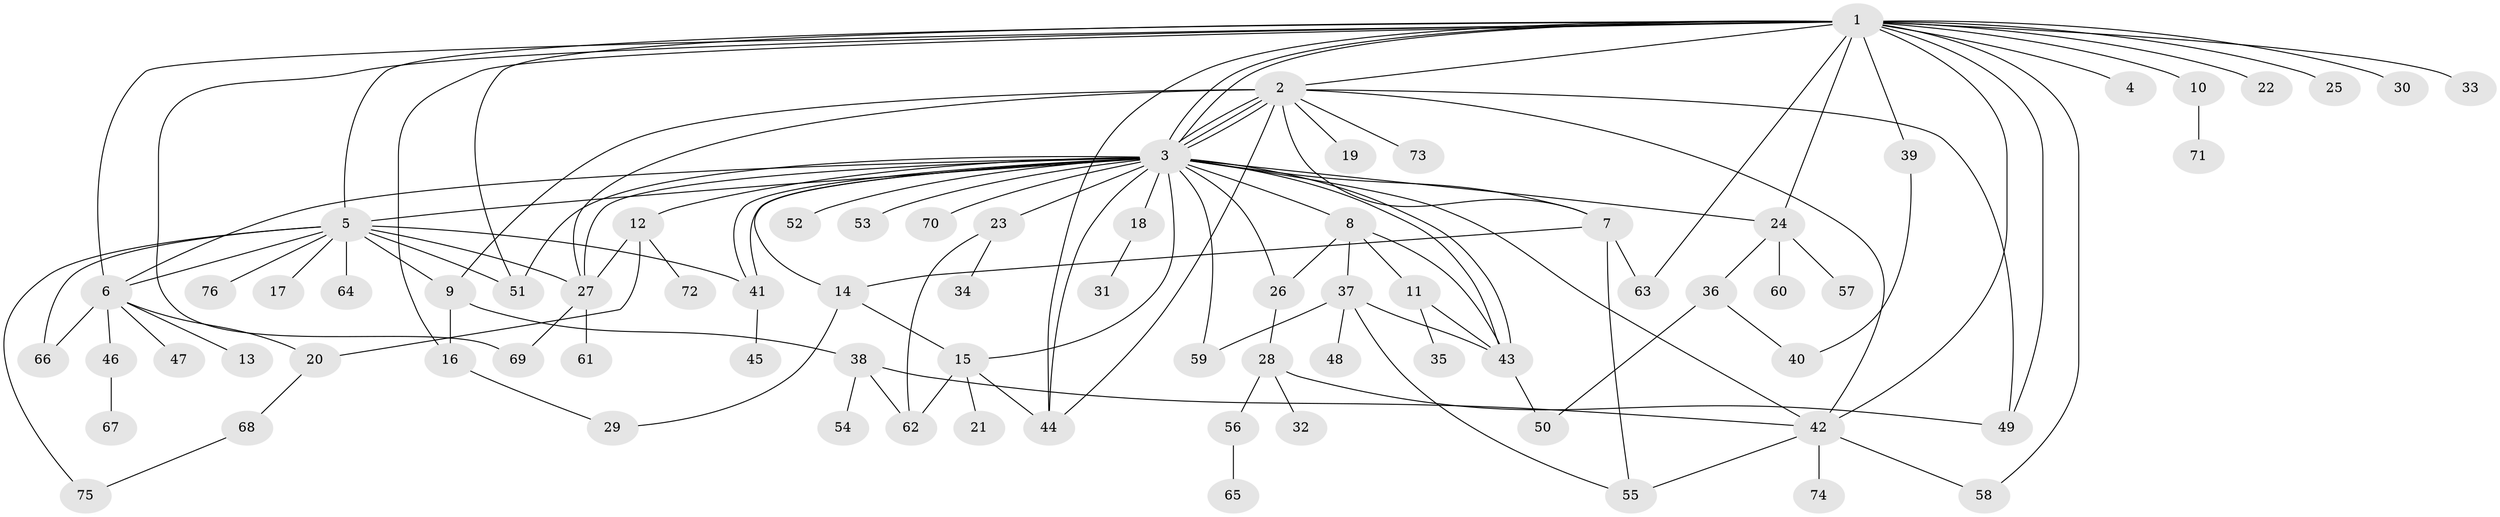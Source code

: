// Generated by graph-tools (version 1.1) at 2025/14/03/09/25 04:14:35]
// undirected, 76 vertices, 122 edges
graph export_dot {
graph [start="1"]
  node [color=gray90,style=filled];
  1;
  2;
  3;
  4;
  5;
  6;
  7;
  8;
  9;
  10;
  11;
  12;
  13;
  14;
  15;
  16;
  17;
  18;
  19;
  20;
  21;
  22;
  23;
  24;
  25;
  26;
  27;
  28;
  29;
  30;
  31;
  32;
  33;
  34;
  35;
  36;
  37;
  38;
  39;
  40;
  41;
  42;
  43;
  44;
  45;
  46;
  47;
  48;
  49;
  50;
  51;
  52;
  53;
  54;
  55;
  56;
  57;
  58;
  59;
  60;
  61;
  62;
  63;
  64;
  65;
  66;
  67;
  68;
  69;
  70;
  71;
  72;
  73;
  74;
  75;
  76;
  1 -- 2;
  1 -- 3;
  1 -- 3;
  1 -- 4;
  1 -- 5;
  1 -- 6;
  1 -- 10;
  1 -- 16;
  1 -- 22;
  1 -- 24;
  1 -- 25;
  1 -- 30;
  1 -- 33;
  1 -- 39;
  1 -- 42;
  1 -- 44;
  1 -- 49;
  1 -- 51;
  1 -- 58;
  1 -- 63;
  1 -- 69;
  2 -- 3;
  2 -- 3;
  2 -- 3;
  2 -- 7;
  2 -- 9;
  2 -- 19;
  2 -- 27;
  2 -- 42;
  2 -- 44;
  2 -- 49;
  2 -- 73;
  3 -- 5;
  3 -- 6;
  3 -- 7;
  3 -- 8;
  3 -- 12;
  3 -- 14;
  3 -- 15;
  3 -- 18;
  3 -- 23;
  3 -- 24;
  3 -- 26;
  3 -- 27;
  3 -- 41;
  3 -- 41;
  3 -- 42;
  3 -- 43;
  3 -- 43;
  3 -- 44;
  3 -- 51;
  3 -- 52;
  3 -- 53;
  3 -- 59;
  3 -- 70;
  5 -- 6;
  5 -- 9;
  5 -- 17;
  5 -- 27;
  5 -- 41;
  5 -- 51;
  5 -- 64;
  5 -- 66;
  5 -- 75;
  5 -- 76;
  6 -- 13;
  6 -- 20;
  6 -- 46;
  6 -- 47;
  6 -- 66;
  7 -- 14;
  7 -- 55;
  7 -- 63;
  8 -- 11;
  8 -- 26;
  8 -- 37;
  8 -- 43;
  9 -- 16;
  9 -- 38;
  10 -- 71;
  11 -- 35;
  11 -- 43;
  12 -- 20;
  12 -- 27;
  12 -- 72;
  14 -- 15;
  14 -- 29;
  15 -- 21;
  15 -- 44;
  15 -- 62;
  16 -- 29;
  18 -- 31;
  20 -- 68;
  23 -- 34;
  23 -- 62;
  24 -- 36;
  24 -- 57;
  24 -- 60;
  26 -- 28;
  27 -- 61;
  27 -- 69;
  28 -- 32;
  28 -- 49;
  28 -- 56;
  36 -- 40;
  36 -- 50;
  37 -- 43;
  37 -- 48;
  37 -- 55;
  37 -- 59;
  38 -- 42;
  38 -- 54;
  38 -- 62;
  39 -- 40;
  41 -- 45;
  42 -- 55;
  42 -- 58;
  42 -- 74;
  43 -- 50;
  46 -- 67;
  56 -- 65;
  68 -- 75;
}
